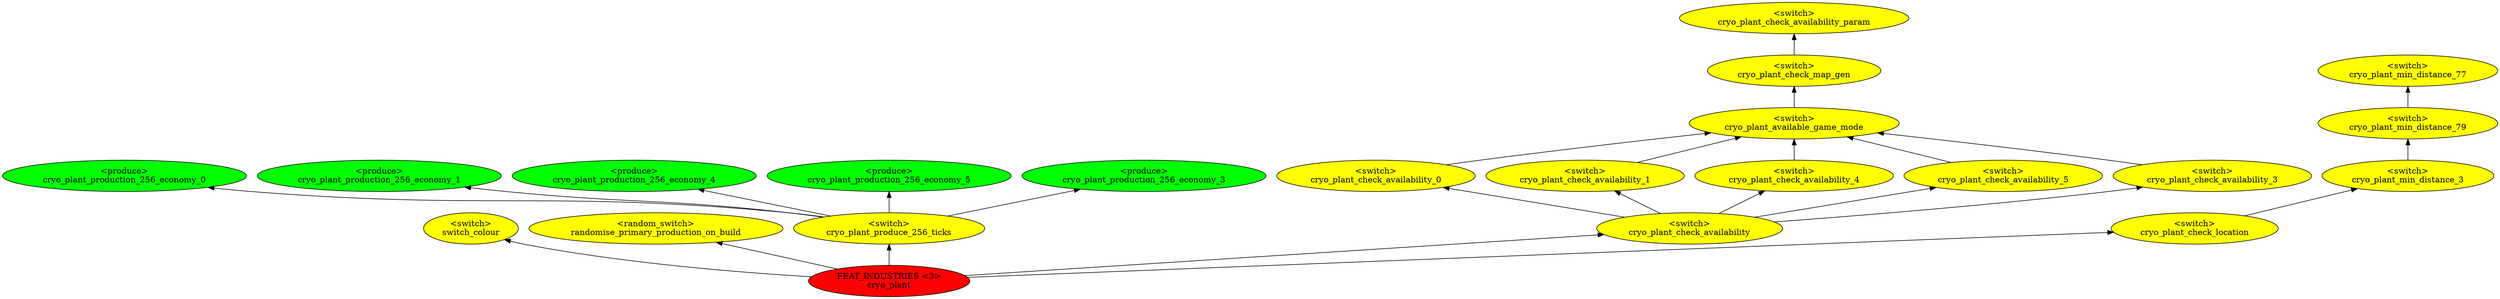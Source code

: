 digraph {
rankdir="BT"
switch_colour [fillcolor=yellow style="filled" label="<switch>\nswitch_colour"]
randomise_primary_production_on_build [fillcolor=yellow style="filled" label="<random_switch>\nrandomise_primary_production_on_build"]
cryo_plant_production_256_economy_0 [fillcolor=green style="filled" label="<produce>\ncryo_plant_production_256_economy_0"]
cryo_plant_production_256_economy_1 [fillcolor=green style="filled" label="<produce>\ncryo_plant_production_256_economy_1"]
cryo_plant_production_256_economy_4 [fillcolor=green style="filled" label="<produce>\ncryo_plant_production_256_economy_4"]
cryo_plant_production_256_economy_5 [fillcolor=green style="filled" label="<produce>\ncryo_plant_production_256_economy_5"]
cryo_plant_production_256_economy_3 [fillcolor=green style="filled" label="<produce>\ncryo_plant_production_256_economy_3"]
cryo_plant_produce_256_ticks [fillcolor=yellow style="filled" label="<switch>\ncryo_plant_produce_256_ticks"]
cryo_plant_check_availability_param [fillcolor=yellow style="filled" label="<switch>\ncryo_plant_check_availability_param"]
cryo_plant_check_map_gen [fillcolor=yellow style="filled" label="<switch>\ncryo_plant_check_map_gen"]
cryo_plant_available_game_mode [fillcolor=yellow style="filled" label="<switch>\ncryo_plant_available_game_mode"]
cryo_plant_check_availability_0 [fillcolor=yellow style="filled" label="<switch>\ncryo_plant_check_availability_0"]
cryo_plant_check_availability_1 [fillcolor=yellow style="filled" label="<switch>\ncryo_plant_check_availability_1"]
cryo_plant_check_availability_4 [fillcolor=yellow style="filled" label="<switch>\ncryo_plant_check_availability_4"]
cryo_plant_check_availability_5 [fillcolor=yellow style="filled" label="<switch>\ncryo_plant_check_availability_5"]
cryo_plant_check_availability_3 [fillcolor=yellow style="filled" label="<switch>\ncryo_plant_check_availability_3"]
cryo_plant_check_availability [fillcolor=yellow style="filled" label="<switch>\ncryo_plant_check_availability"]
cryo_plant_min_distance_77 [fillcolor=yellow style="filled" label="<switch>\ncryo_plant_min_distance_77"]
cryo_plant_min_distance_79 [fillcolor=yellow style="filled" label="<switch>\ncryo_plant_min_distance_79"]
cryo_plant_min_distance_3 [fillcolor=yellow style="filled" label="<switch>\ncryo_plant_min_distance_3"]
cryo_plant_check_location [fillcolor=yellow style="filled" label="<switch>\ncryo_plant_check_location"]
cryo_plant [fillcolor=red style="filled" label="FEAT_INDUSTRIES <3>\ncryo_plant"]
cryo_plant_produce_256_ticks->cryo_plant_production_256_economy_5
cryo_plant_check_location->cryo_plant_min_distance_3
cryo_plant_check_availability_5->cryo_plant_available_game_mode
cryo_plant_check_availability_4->cryo_plant_available_game_mode
cryo_plant_produce_256_ticks->cryo_plant_production_256_economy_4
cryo_plant->cryo_plant_produce_256_ticks
cryo_plant->randomise_primary_production_on_build
cryo_plant_check_availability->cryo_plant_check_availability_1
cryo_plant->cryo_plant_check_availability
cryo_plant->switch_colour
cryo_plant_check_availability_0->cryo_plant_available_game_mode
cryo_plant_produce_256_ticks->cryo_plant_production_256_economy_0
cryo_plant_available_game_mode->cryo_plant_check_map_gen
cryo_plant->cryo_plant_check_location
cryo_plant_check_map_gen->cryo_plant_check_availability_param
cryo_plant_min_distance_3->cryo_plant_min_distance_79
cryo_plant_check_availability->cryo_plant_check_availability_4
cryo_plant_check_availability->cryo_plant_check_availability_0
cryo_plant_check_availability_3->cryo_plant_available_game_mode
cryo_plant_produce_256_ticks->cryo_plant_production_256_economy_1
cryo_plant_min_distance_79->cryo_plant_min_distance_77
cryo_plant_check_availability_1->cryo_plant_available_game_mode
cryo_plant_check_availability->cryo_plant_check_availability_3
cryo_plant_produce_256_ticks->cryo_plant_production_256_economy_3
cryo_plant_check_availability->cryo_plant_check_availability_5
}
